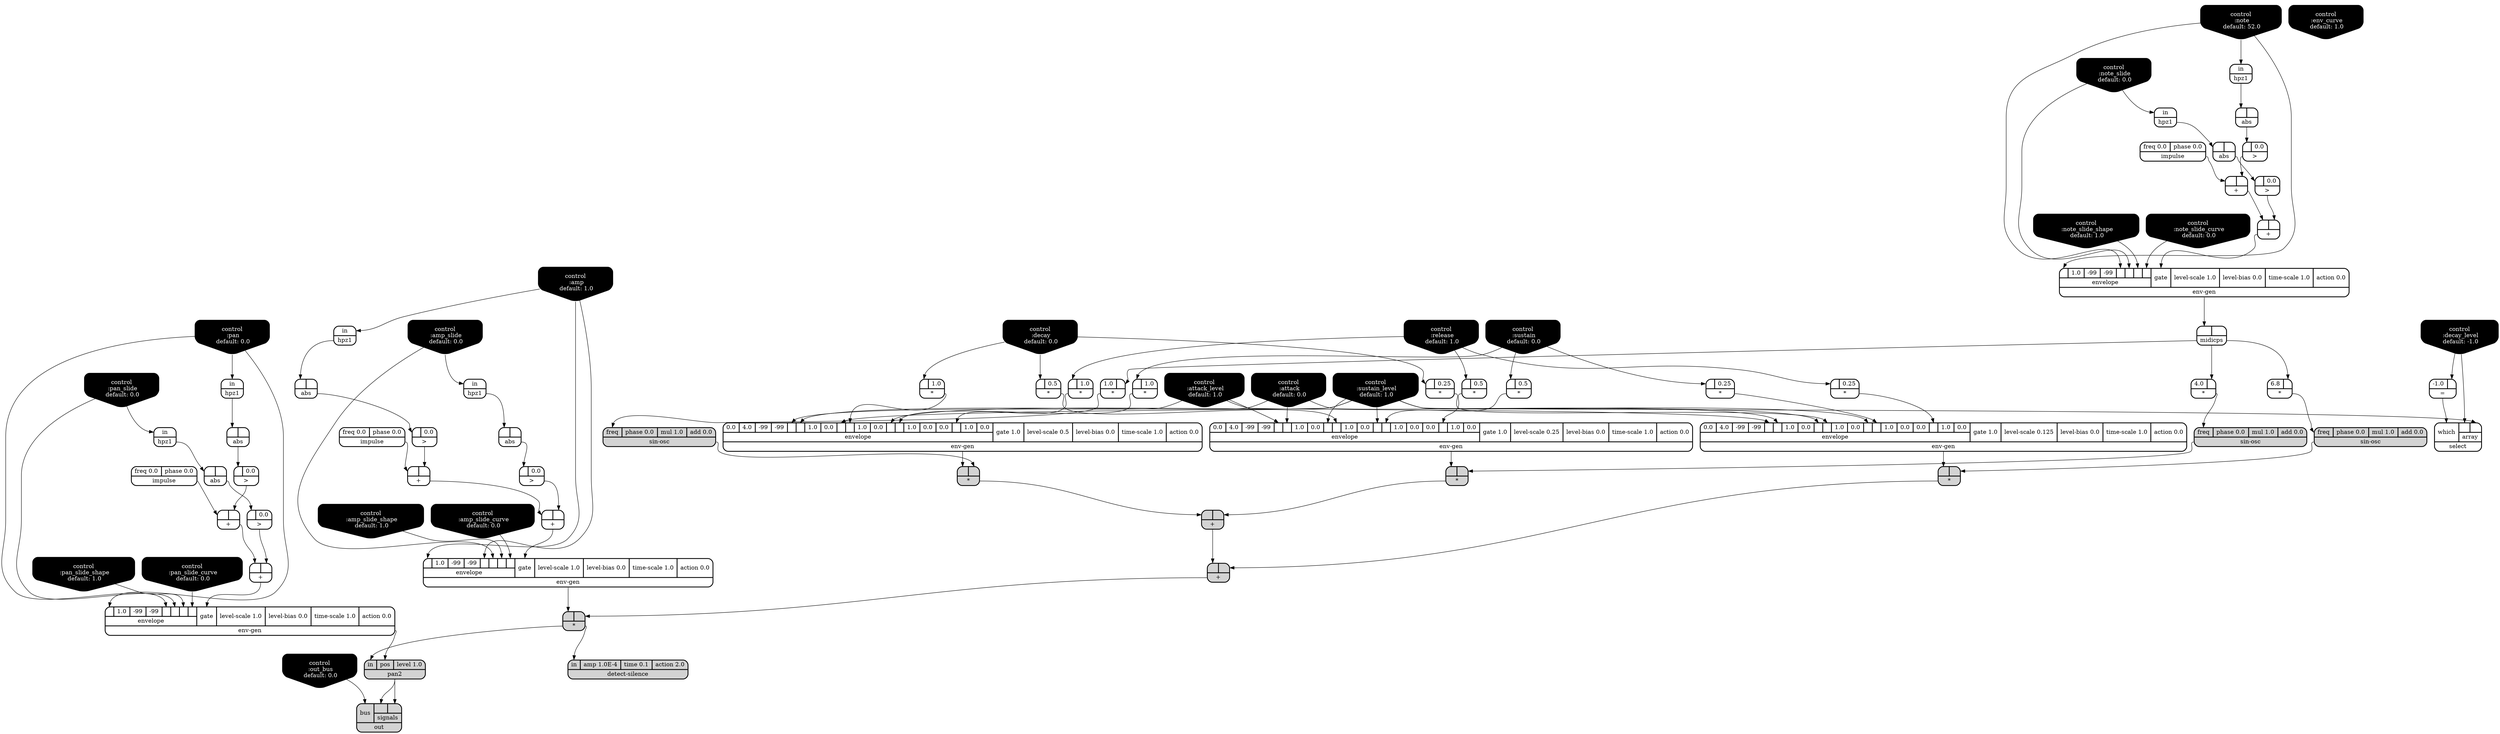digraph synthdef {
23 [label = "{{ <a> |<b> 0.5} |<__UG_NAME__>* }" style="bold, rounded" shape=record rankdir=LR];
32 [label = "{{ <a> |<b> 1.0} |<__UG_NAME__>* }" style="bold, rounded" shape=record rankdir=LR];
33 [label = "{{ <a> |<b> 1.0} |<__UG_NAME__>* }" style="bold, rounded" shape=record rankdir=LR];
34 [label = "{{ <a> |<b> 1.0} |<__UG_NAME__>* }" style="bold, rounded" shape=record rankdir=LR];
47 [label = "{{ <a> 1.0|<b> } |<__UG_NAME__>* }" style="bold, rounded" shape=record rankdir=LR];
49 [label = "{{ <a> |<b> } |<__UG_NAME__>* }" style="filled, bold, rounded"  shape=record rankdir=LR];
50 [label = "{{ <a> |<b> 0.5} |<__UG_NAME__>* }" style="bold, rounded" shape=record rankdir=LR];
51 [label = "{{ <a> |<b> 0.5} |<__UG_NAME__>* }" style="bold, rounded" shape=record rankdir=LR];
53 [label = "{{ <a> 4.0|<b> } |<__UG_NAME__>* }" style="bold, rounded" shape=record rankdir=LR];
55 [label = "{{ <a> |<b> } |<__UG_NAME__>* }" style="filled, bold, rounded"  shape=record rankdir=LR];
57 [label = "{{ <a> |<b> 0.25} |<__UG_NAME__>* }" style="bold, rounded" shape=record rankdir=LR];
58 [label = "{{ <a> |<b> 0.25} |<__UG_NAME__>* }" style="bold, rounded" shape=record rankdir=LR];
59 [label = "{{ <a> |<b> 0.25} |<__UG_NAME__>* }" style="bold, rounded" shape=record rankdir=LR];
61 [label = "{{ <a> 6.8|<b> } |<__UG_NAME__>* }" style="bold, rounded" shape=record rankdir=LR];
63 [label = "{{ <a> |<b> } |<__UG_NAME__>* }" style="filled, bold, rounded"  shape=record rankdir=LR];
65 [label = "{{ <a> |<b> } |<__UG_NAME__>* }" style="filled, bold, rounded"  shape=record rankdir=LR];
26 [label = "{{ <a> |<b> } |<__UG_NAME__>+ }" style="bold, rounded" shape=record rankdir=LR];
30 [label = "{{ <a> |<b> } |<__UG_NAME__>+ }" style="bold, rounded" shape=record rankdir=LR];
40 [label = "{{ <a> |<b> } |<__UG_NAME__>+ }" style="bold, rounded" shape=record rankdir=LR];
44 [label = "{{ <a> |<b> } |<__UG_NAME__>+ }" style="bold, rounded" shape=record rankdir=LR];
56 [label = "{{ <a> |<b> } |<__UG_NAME__>+ }" style="filled, bold, rounded"  shape=record rankdir=LR];
64 [label = "{{ <a> |<b> } |<__UG_NAME__>+ }" style="filled, bold, rounded"  shape=record rankdir=LR];
72 [label = "{{ <a> |<b> } |<__UG_NAME__>+ }" style="bold, rounded" shape=record rankdir=LR];
74 [label = "{{ <a> |<b> } |<__UG_NAME__>+ }" style="bold, rounded" shape=record rankdir=LR];
78 [label = "{{ <a> -1.0|<b> } |<__UG_NAME__>= }" style="bold, rounded" shape=record rankdir=LR];
25 [label = "{{ <a> |<b> 0.0} |<__UG_NAME__>\> }" style="bold, rounded" shape=record rankdir=LR];
29 [label = "{{ <a> |<b> 0.0} |<__UG_NAME__>\> }" style="bold, rounded" shape=record rankdir=LR];
39 [label = "{{ <a> |<b> 0.0} |<__UG_NAME__>\> }" style="bold, rounded" shape=record rankdir=LR];
43 [label = "{{ <a> |<b> 0.0} |<__UG_NAME__>\> }" style="bold, rounded" shape=record rankdir=LR];
71 [label = "{{ <a> |<b> 0.0} |<__UG_NAME__>\> }" style="bold, rounded" shape=record rankdir=LR];
73 [label = "{{ <a> |<b> 0.0} |<__UG_NAME__>\> }" style="bold, rounded" shape=record rankdir=LR];
24 [label = "{{ <a> |<b> } |<__UG_NAME__>abs }" style="bold, rounded" shape=record rankdir=LR];
28 [label = "{{ <a> |<b> } |<__UG_NAME__>abs }" style="bold, rounded" shape=record rankdir=LR];
38 [label = "{{ <a> |<b> } |<__UG_NAME__>abs }" style="bold, rounded" shape=record rankdir=LR];
42 [label = "{{ <a> |<b> } |<__UG_NAME__>abs }" style="bold, rounded" shape=record rankdir=LR];
67 [label = "{{ <a> |<b> } |<__UG_NAME__>abs }" style="bold, rounded" shape=record rankdir=LR];
70 [label = "{{ <a> |<b> } |<__UG_NAME__>abs }" style="bold, rounded" shape=record rankdir=LR];
0 [label = "control
 :note
 default: 52.0" shape=invhouse style="rounded, filled, bold" fillcolor=black fontcolor=white ]; 
1 [label = "control
 :note_slide
 default: 0.0" shape=invhouse style="rounded, filled, bold" fillcolor=black fontcolor=white ]; 
2 [label = "control
 :note_slide_shape
 default: 1.0" shape=invhouse style="rounded, filled, bold" fillcolor=black fontcolor=white ]; 
3 [label = "control
 :note_slide_curve
 default: 0.0" shape=invhouse style="rounded, filled, bold" fillcolor=black fontcolor=white ]; 
4 [label = "control
 :amp
 default: 1.0" shape=invhouse style="rounded, filled, bold" fillcolor=black fontcolor=white ]; 
5 [label = "control
 :amp_slide
 default: 0.0" shape=invhouse style="rounded, filled, bold" fillcolor=black fontcolor=white ]; 
6 [label = "control
 :amp_slide_shape
 default: 1.0" shape=invhouse style="rounded, filled, bold" fillcolor=black fontcolor=white ]; 
7 [label = "control
 :amp_slide_curve
 default: 0.0" shape=invhouse style="rounded, filled, bold" fillcolor=black fontcolor=white ]; 
8 [label = "control
 :pan
 default: 0.0" shape=invhouse style="rounded, filled, bold" fillcolor=black fontcolor=white ]; 
9 [label = "control
 :pan_slide
 default: 0.0" shape=invhouse style="rounded, filled, bold" fillcolor=black fontcolor=white ]; 
10 [label = "control
 :pan_slide_shape
 default: 1.0" shape=invhouse style="rounded, filled, bold" fillcolor=black fontcolor=white ]; 
11 [label = "control
 :pan_slide_curve
 default: 0.0" shape=invhouse style="rounded, filled, bold" fillcolor=black fontcolor=white ]; 
12 [label = "control
 :attack
 default: 0.0" shape=invhouse style="rounded, filled, bold" fillcolor=black fontcolor=white ]; 
13 [label = "control
 :decay
 default: 0.0" shape=invhouse style="rounded, filled, bold" fillcolor=black fontcolor=white ]; 
14 [label = "control
 :sustain
 default: 0.0" shape=invhouse style="rounded, filled, bold" fillcolor=black fontcolor=white ]; 
15 [label = "control
 :release
 default: 1.0" shape=invhouse style="rounded, filled, bold" fillcolor=black fontcolor=white ]; 
16 [label = "control
 :attack_level
 default: 1.0" shape=invhouse style="rounded, filled, bold" fillcolor=black fontcolor=white ]; 
17 [label = "control
 :decay_level
 default: -1.0" shape=invhouse style="rounded, filled, bold" fillcolor=black fontcolor=white ]; 
18 [label = "control
 :sustain_level
 default: 1.0" shape=invhouse style="rounded, filled, bold" fillcolor=black fontcolor=white ]; 
19 [label = "control
 :env_curve
 default: 1.0" shape=invhouse style="rounded, filled, bold" fillcolor=black fontcolor=white ]; 
20 [label = "control
 :out_bus
 default: 0.0" shape=invhouse style="rounded, filled, bold" fillcolor=black fontcolor=white ]; 
80 [label = "{{ <in> in|<amp> amp 1.0E-4|<time> time 0.1|<action> action 2.0} |<__UG_NAME__>detect-silence }" style="filled, bold, rounded"  shape=record rankdir=LR];
31 [label = "{{ {{<envelope___control___0>|1.0|-99|-99|<envelope___control___4>|<envelope___control___5>|<envelope___control___6>|<envelope___control___7>}|envelope}|<gate> gate|<level____scale> level-scale 1.0|<level____bias> level-bias 0.0|<time____scale> time-scale 1.0|<action> action 0.0} |<__UG_NAME__>env-gen }" style="bold, rounded" shape=record rankdir=LR];
35 [label = "{{ {{0.0|4.0|-99|-99|<envelope___control___4>|<envelope___control___5>|1.0|0.0|<envelope___control___8>|<envelope___binary____op____u____gen___9>|1.0|0.0|<envelope___control___12>|<envelope___binary____op____u____gen___13>|1.0|0.0|0.0|<envelope___binary____op____u____gen___17>|1.0|0.0}|envelope}|<gate> gate 1.0|<level____scale> level-scale 0.5|<level____bias> level-bias 0.0|<time____scale> time-scale 1.0|<action> action 0.0} |<__UG_NAME__>env-gen }" style="bold, rounded" shape=record rankdir=LR];
45 [label = "{{ {{<envelope___control___0>|1.0|-99|-99|<envelope___control___4>|<envelope___control___5>|<envelope___control___6>|<envelope___control___7>}|envelope}|<gate> gate|<level____scale> level-scale 1.0|<level____bias> level-bias 0.0|<time____scale> time-scale 1.0|<action> action 0.0} |<__UG_NAME__>env-gen }" style="bold, rounded" shape=record rankdir=LR];
52 [label = "{{ {{0.0|4.0|-99|-99|<envelope___control___4>|<envelope___control___5>|1.0|0.0|<envelope___control___8>|<envelope___binary____op____u____gen___9>|1.0|0.0|<envelope___control___12>|<envelope___binary____op____u____gen___13>|1.0|0.0|0.0|<envelope___binary____op____u____gen___17>|1.0|0.0}|envelope}|<gate> gate 1.0|<level____scale> level-scale 0.25|<level____bias> level-bias 0.0|<time____scale> time-scale 1.0|<action> action 0.0} |<__UG_NAME__>env-gen }" style="bold, rounded" shape=record rankdir=LR];
60 [label = "{{ {{0.0|4.0|-99|-99|<envelope___control___4>|<envelope___control___5>|1.0|0.0|<envelope___control___8>|<envelope___binary____op____u____gen___9>|1.0|0.0|<envelope___control___12>|<envelope___binary____op____u____gen___13>|1.0|0.0|0.0|<envelope___binary____op____u____gen___17>|1.0|0.0}|envelope}|<gate> gate 1.0|<level____scale> level-scale 0.125|<level____bias> level-bias 0.0|<time____scale> time-scale 1.0|<action> action 0.0} |<__UG_NAME__>env-gen }" style="bold, rounded" shape=record rankdir=LR];
75 [label = "{{ {{<envelope___control___0>|1.0|-99|-99|<envelope___control___4>|<envelope___control___5>|<envelope___control___6>|<envelope___control___7>}|envelope}|<gate> gate|<level____scale> level-scale 1.0|<level____bias> level-bias 0.0|<time____scale> time-scale 1.0|<action> action 0.0} |<__UG_NAME__>env-gen }" style="bold, rounded" shape=record rankdir=LR];
21 [label = "{{ <in> in} |<__UG_NAME__>hpz1 }" style="bold, rounded" shape=record rankdir=LR];
27 [label = "{{ <in> in} |<__UG_NAME__>hpz1 }" style="bold, rounded" shape=record rankdir=LR];
37 [label = "{{ <in> in} |<__UG_NAME__>hpz1 }" style="bold, rounded" shape=record rankdir=LR];
41 [label = "{{ <in> in} |<__UG_NAME__>hpz1 }" style="bold, rounded" shape=record rankdir=LR];
66 [label = "{{ <in> in} |<__UG_NAME__>hpz1 }" style="bold, rounded" shape=record rankdir=LR];
69 [label = "{{ <in> in} |<__UG_NAME__>hpz1 }" style="bold, rounded" shape=record rankdir=LR];
22 [label = "{{ <freq> freq 0.0|<phase> phase 0.0} |<__UG_NAME__>impulse }" style="bold, rounded" shape=record rankdir=LR];
36 [label = "{{ <freq> freq 0.0|<phase> phase 0.0} |<__UG_NAME__>impulse }" style="bold, rounded" shape=record rankdir=LR];
68 [label = "{{ <freq> freq 0.0|<phase> phase 0.0} |<__UG_NAME__>impulse }" style="bold, rounded" shape=record rankdir=LR];
46 [label = "{{ <a> |<b> } |<__UG_NAME__>midicps }" style="bold, rounded" shape=record rankdir=LR];
77 [label = "{{ <bus> bus|{{<signals___pan2___0>|<signals___pan2___1>}|signals}} |<__UG_NAME__>out }" style="filled, bold, rounded"  shape=record rankdir=LR];
76 [label = "{{ <in> in|<pos> pos|<level> level 1.0} |<__UG_NAME__>pan2 }" style="filled, bold, rounded"  shape=record rankdir=LR];
79 [label = "{{ <which> which|{{<array___control___0>|<array___control___1>}|array}} |<__UG_NAME__>select }" style="bold, rounded" shape=record rankdir=LR];
48 [label = "{{ <freq> freq|<phase> phase 0.0|<mul> mul 1.0|<add> add 0.0} |<__UG_NAME__>sin-osc }" style="filled, bold, rounded"  shape=record rankdir=LR];
54 [label = "{{ <freq> freq|<phase> phase 0.0|<mul> mul 1.0|<add> add 0.0} |<__UG_NAME__>sin-osc }" style="filled, bold, rounded"  shape=record rankdir=LR];
62 [label = "{{ <freq> freq|<phase> phase 0.0|<mul> mul 1.0|<add> add 0.0} |<__UG_NAME__>sin-osc }" style="filled, bold, rounded"  shape=record rankdir=LR];

15:__UG_NAME__ -> 23:a ;
13:__UG_NAME__ -> 32:a ;
14:__UG_NAME__ -> 33:a ;
15:__UG_NAME__ -> 34:a ;
46:__UG_NAME__ -> 47:b ;
48:__UG_NAME__ -> 49:b ;
35:__UG_NAME__ -> 49:a ;
13:__UG_NAME__ -> 50:a ;
14:__UG_NAME__ -> 51:a ;
46:__UG_NAME__ -> 53:b ;
54:__UG_NAME__ -> 55:b ;
52:__UG_NAME__ -> 55:a ;
13:__UG_NAME__ -> 57:a ;
14:__UG_NAME__ -> 58:a ;
15:__UG_NAME__ -> 59:a ;
46:__UG_NAME__ -> 61:b ;
62:__UG_NAME__ -> 63:b ;
60:__UG_NAME__ -> 63:a ;
64:__UG_NAME__ -> 65:b ;
31:__UG_NAME__ -> 65:a ;
25:__UG_NAME__ -> 26:b ;
22:__UG_NAME__ -> 26:a ;
29:__UG_NAME__ -> 30:b ;
26:__UG_NAME__ -> 30:a ;
39:__UG_NAME__ -> 40:b ;
36:__UG_NAME__ -> 40:a ;
43:__UG_NAME__ -> 44:b ;
40:__UG_NAME__ -> 44:a ;
55:__UG_NAME__ -> 56:b ;
49:__UG_NAME__ -> 56:a ;
63:__UG_NAME__ -> 64:b ;
56:__UG_NAME__ -> 64:a ;
71:__UG_NAME__ -> 72:b ;
68:__UG_NAME__ -> 72:a ;
73:__UG_NAME__ -> 74:b ;
72:__UG_NAME__ -> 74:a ;
17:__UG_NAME__ -> 78:b ;
24:__UG_NAME__ -> 25:a ;
28:__UG_NAME__ -> 29:a ;
38:__UG_NAME__ -> 39:a ;
42:__UG_NAME__ -> 43:a ;
70:__UG_NAME__ -> 71:a ;
67:__UG_NAME__ -> 73:a ;
21:__UG_NAME__ -> 24:a ;
27:__UG_NAME__ -> 28:a ;
37:__UG_NAME__ -> 38:a ;
41:__UG_NAME__ -> 42:a ;
66:__UG_NAME__ -> 67:a ;
69:__UG_NAME__ -> 70:a ;
65:__UG_NAME__ -> 80:in ;
30:__UG_NAME__ -> 31:gate ;
4:__UG_NAME__ -> 31:envelope___control___0 ;
4:__UG_NAME__ -> 31:envelope___control___4 ;
5:__UG_NAME__ -> 31:envelope___control___5 ;
6:__UG_NAME__ -> 31:envelope___control___6 ;
7:__UG_NAME__ -> 31:envelope___control___7 ;
16:__UG_NAME__ -> 35:envelope___control___4 ;
12:__UG_NAME__ -> 35:envelope___control___5 ;
18:__UG_NAME__ -> 35:envelope___control___8 ;
32:__UG_NAME__ -> 35:envelope___binary____op____u____gen___9 ;
18:__UG_NAME__ -> 35:envelope___control___12 ;
33:__UG_NAME__ -> 35:envelope___binary____op____u____gen___13 ;
34:__UG_NAME__ -> 35:envelope___binary____op____u____gen___17 ;
44:__UG_NAME__ -> 45:gate ;
0:__UG_NAME__ -> 45:envelope___control___0 ;
0:__UG_NAME__ -> 45:envelope___control___4 ;
1:__UG_NAME__ -> 45:envelope___control___5 ;
2:__UG_NAME__ -> 45:envelope___control___6 ;
3:__UG_NAME__ -> 45:envelope___control___7 ;
16:__UG_NAME__ -> 52:envelope___control___4 ;
12:__UG_NAME__ -> 52:envelope___control___5 ;
18:__UG_NAME__ -> 52:envelope___control___8 ;
50:__UG_NAME__ -> 52:envelope___binary____op____u____gen___9 ;
18:__UG_NAME__ -> 52:envelope___control___12 ;
51:__UG_NAME__ -> 52:envelope___binary____op____u____gen___13 ;
23:__UG_NAME__ -> 52:envelope___binary____op____u____gen___17 ;
16:__UG_NAME__ -> 60:envelope___control___4 ;
12:__UG_NAME__ -> 60:envelope___control___5 ;
18:__UG_NAME__ -> 60:envelope___control___8 ;
57:__UG_NAME__ -> 60:envelope___binary____op____u____gen___9 ;
18:__UG_NAME__ -> 60:envelope___control___12 ;
58:__UG_NAME__ -> 60:envelope___binary____op____u____gen___13 ;
59:__UG_NAME__ -> 60:envelope___binary____op____u____gen___17 ;
74:__UG_NAME__ -> 75:gate ;
8:__UG_NAME__ -> 75:envelope___control___0 ;
8:__UG_NAME__ -> 75:envelope___control___4 ;
9:__UG_NAME__ -> 75:envelope___control___5 ;
10:__UG_NAME__ -> 75:envelope___control___6 ;
11:__UG_NAME__ -> 75:envelope___control___7 ;
4:__UG_NAME__ -> 21:in ;
5:__UG_NAME__ -> 27:in ;
0:__UG_NAME__ -> 37:in ;
1:__UG_NAME__ -> 41:in ;
9:__UG_NAME__ -> 66:in ;
8:__UG_NAME__ -> 69:in ;
45:__UG_NAME__ -> 46:a ;
76:__UG_NAME__ -> 77:signals___pan2___0 ;
76:__UG_NAME__ -> 77:signals___pan2___1 ;
20:__UG_NAME__ -> 77:bus ;
75:__UG_NAME__ -> 76:pos ;
65:__UG_NAME__ -> 76:in ;
17:__UG_NAME__ -> 79:array___control___0 ;
18:__UG_NAME__ -> 79:array___control___1 ;
78:__UG_NAME__ -> 79:which ;
47:__UG_NAME__ -> 48:freq ;
53:__UG_NAME__ -> 54:freq ;
61:__UG_NAME__ -> 62:freq ;

}